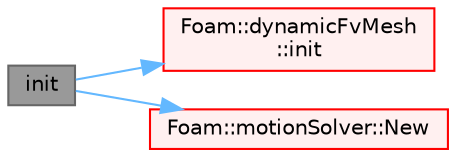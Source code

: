 digraph "init"
{
 // LATEX_PDF_SIZE
  bgcolor="transparent";
  edge [fontname=Helvetica,fontsize=10,labelfontname=Helvetica,labelfontsize=10];
  node [fontname=Helvetica,fontsize=10,shape=box,height=0.2,width=0.4];
  rankdir="LR";
  Node1 [id="Node000001",label="init",height=0.2,width=0.4,color="gray40", fillcolor="grey60", style="filled", fontcolor="black",tooltip=" "];
  Node1 -> Node2 [id="edge1_Node000001_Node000002",color="steelblue1",style="solid",tooltip=" "];
  Node2 [id="Node000002",label="Foam::dynamicFvMesh\l::init",height=0.2,width=0.4,color="red", fillcolor="#FFF0F0", style="filled",URL="$classFoam_1_1dynamicFvMesh.html#a460e489a34859d4868bfb74195ae243c",tooltip=" "];
  Node1 -> Node8 [id="edge2_Node000001_Node000008",color="steelblue1",style="solid",tooltip=" "];
  Node8 [id="Node000008",label="Foam::motionSolver::New",height=0.2,width=0.4,color="red", fillcolor="#FFF0F0", style="filled",URL="$classFoam_1_1motionSolver.html#a4569954e143d831f8b68a35e48a86a54",tooltip=" "];
}
